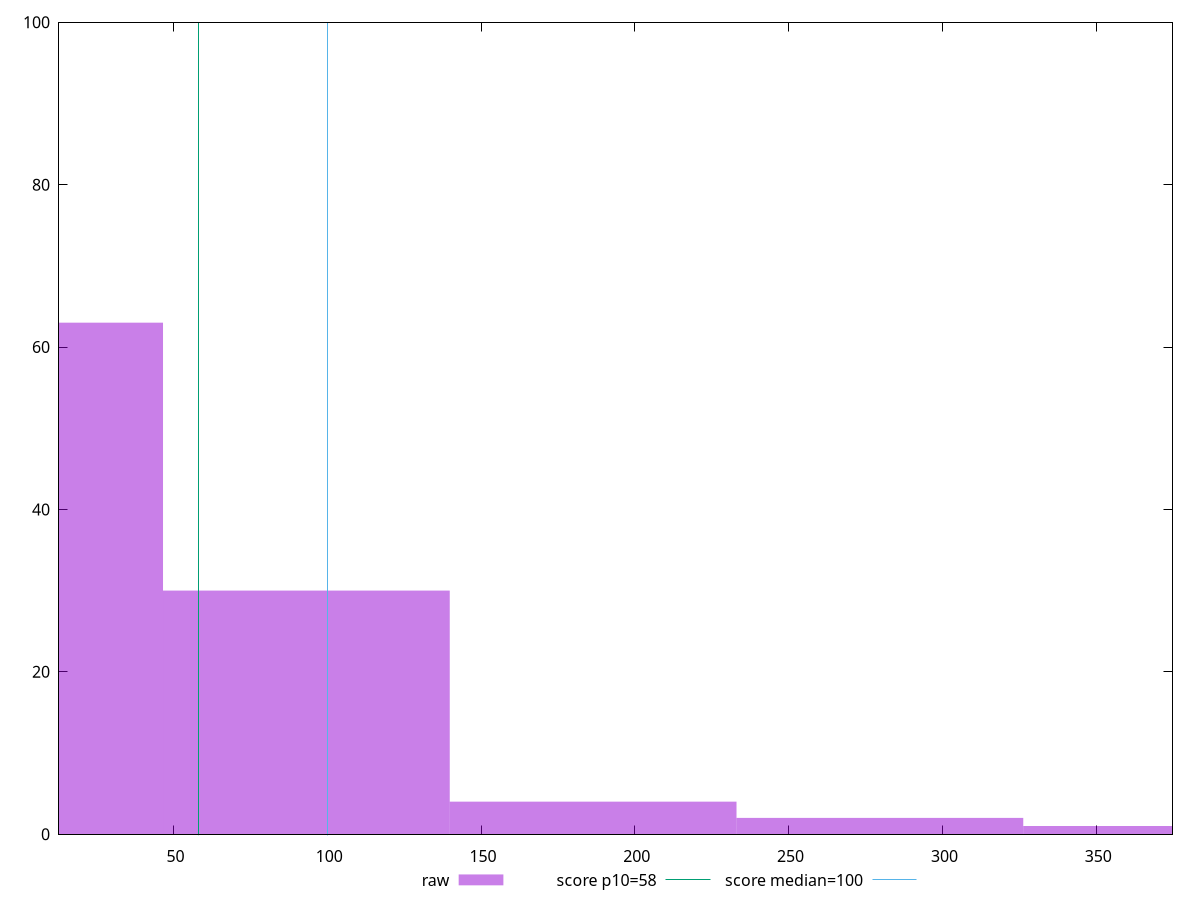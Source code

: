 reset

$raw <<EOF
186.44802272962738 4
279.6720340944411 2
372.89604545925476 1
0 63
93.22401136481369 30
EOF

set key outside below
set boxwidth 93.22401136481369
set xrange [12.8:374.8000000000004]
set yrange [0:100]
set trange [0:100]
set style fill transparent solid 0.5 noborder

set parametric
set terminal svg size 640, 490 enhanced background rgb 'white'
set output "report_00019_2021-02-10T18-14-37.922Z//estimated-input-latency/samples/pages/raw/histogram.svg"

plot $raw title "raw" with boxes, \
     58,t title "score p10=58", \
     100,t title "score median=100"

reset
